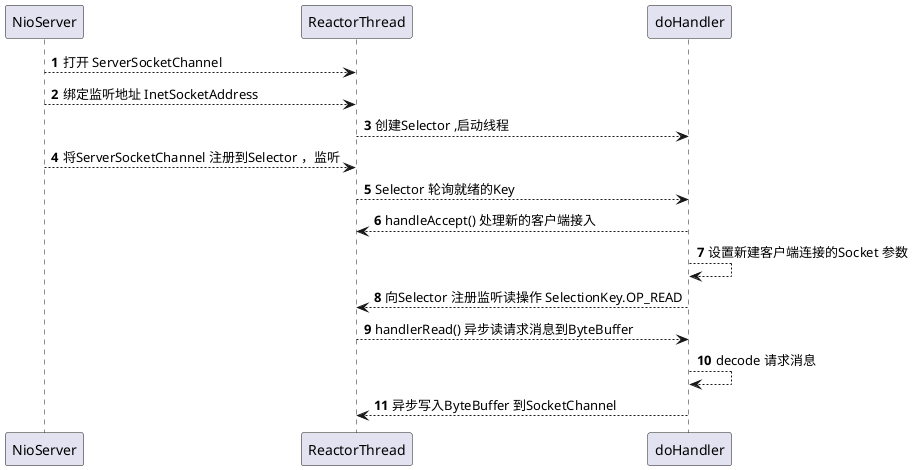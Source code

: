 @startuml
autonumber

NioServer --> ReactorThread: 打开 ServerSocketChannel
NioServer --> ReactorThread: 绑定监听地址 InetSocketAddress
ReactorThread --> doHandler: 创建Selector ,启动线程
NioServer --> ReactorThread: 将ServerSocketChannel 注册到Selector ，监听
ReactorThread --> doHandler: Selector 轮询就绪的Key
doHandler --> ReactorThread: handleAccept() 处理新的客户端接入
doHandler --> doHandler: 设置新建客户端连接的Socket 参数
doHandler --> ReactorThread: 向Selector 注册监听读操作 SelectionKey.OP_READ
ReactorThread --> doHandler: handlerRead() 异步读请求消息到ByteBuffer
doHandler --> doHandler: decode 请求消息
doHandler --> ReactorThread: 异步写入ByteBuffer 到SocketChannel
@enduml